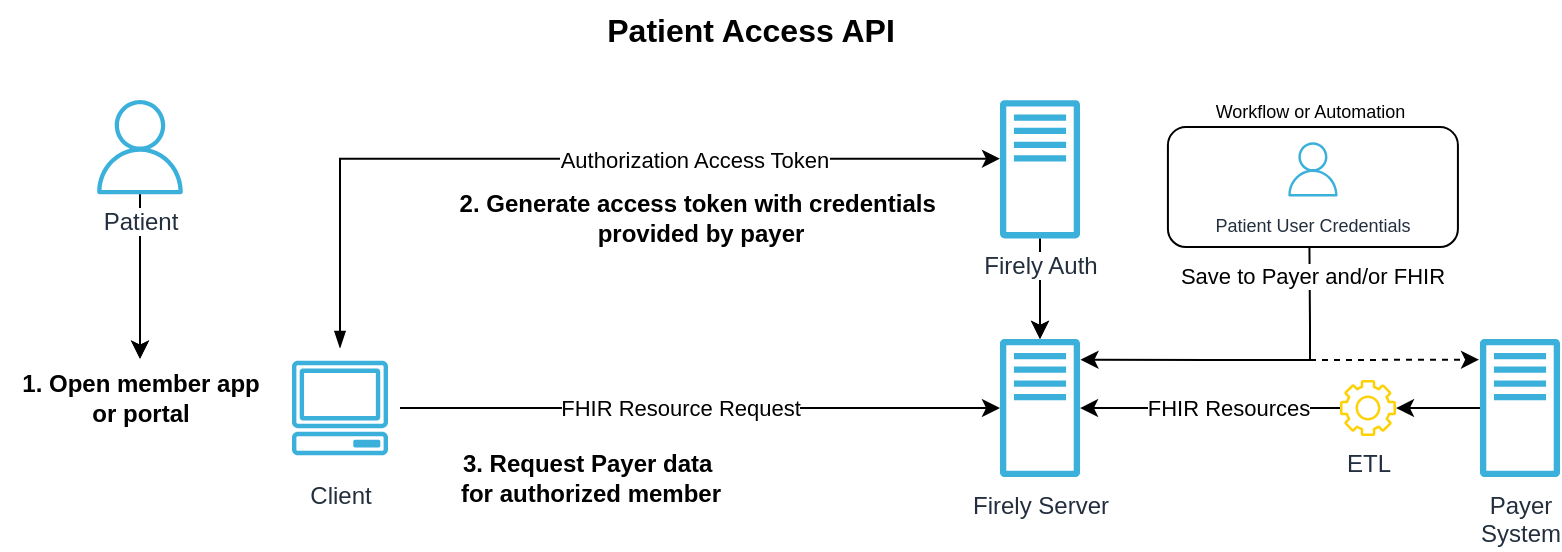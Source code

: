 <mxfile version="24.5.3" type="device">
  <diagram name="Page-1" id="y6lvZDk6rU4Od-lHuOss">
    <mxGraphModel dx="1418" dy="838" grid="1" gridSize="10" guides="1" tooltips="1" connect="1" arrows="1" fold="1" page="1" pageScale="1" pageWidth="850" pageHeight="1100" math="0" shadow="0">
      <root>
        <mxCell id="0" />
        <mxCell id="1" parent="0" />
        <mxCell id="f-WqfHEvelRgf-94rUis-10" value="" style="edgeStyle=orthogonalEdgeStyle;rounded=0;orthogonalLoop=1;jettySize=auto;html=1;" parent="1" source="f-WqfHEvelRgf-94rUis-4" target="BN2SjDVVjFLFMzwL6X5X-1" edge="1">
          <mxGeometry relative="1" as="geometry" />
        </mxCell>
        <mxCell id="BN2SjDVVjFLFMzwL6X5X-1" value="&lt;div&gt;Firely Server&lt;/div&gt;" style="sketch=0;outlineConnect=0;fontColor=#232F3E;gradientColor=none;fillColor=#3AB0DB;strokeColor=none;dashed=0;verticalLabelPosition=bottom;verticalAlign=top;align=center;html=1;fontSize=12;fontStyle=0;aspect=fixed;pointerEvents=1;shape=mxgraph.aws4.traditional_server;" parent="1" vertex="1">
          <mxGeometry x="535" y="179.34" width="40" height="69.34" as="geometry" />
        </mxCell>
        <mxCell id="BN2SjDVVjFLFMzwL6X5X-17" style="edgeStyle=orthogonalEdgeStyle;rounded=0;orthogonalLoop=1;jettySize=auto;html=1;" parent="1" source="f-WqfHEvelRgf-94rUis-3" target="BN2SjDVVjFLFMzwL6X5X-15" edge="1">
          <mxGeometry relative="1" as="geometry">
            <mxPoint x="745" y="222.74" as="sourcePoint" />
          </mxGeometry>
        </mxCell>
        <mxCell id="BN2SjDVVjFLFMzwL6X5X-22" style="edgeStyle=orthogonalEdgeStyle;rounded=0;orthogonalLoop=1;jettySize=auto;html=1;" parent="1" source="BN2SjDVVjFLFMzwL6X5X-15" target="BN2SjDVVjFLFMzwL6X5X-1" edge="1">
          <mxGeometry relative="1" as="geometry" />
        </mxCell>
        <mxCell id="BN2SjDVVjFLFMzwL6X5X-26" value="&lt;div&gt;FHIR Resources&lt;br&gt;&lt;/div&gt;" style="edgeLabel;html=1;align=center;verticalAlign=middle;resizable=0;points=[];" parent="BN2SjDVVjFLFMzwL6X5X-22" vertex="1" connectable="0">
          <mxGeometry x="-0.203" y="2" relative="1" as="geometry">
            <mxPoint x="-4" y="-2" as="offset" />
          </mxGeometry>
        </mxCell>
        <mxCell id="BN2SjDVVjFLFMzwL6X5X-15" value="ETL" style="sketch=0;outlineConnect=0;fontColor=#232F3E;gradientColor=none;fillColor=#FDD106;strokeColor=none;dashed=0;verticalLabelPosition=bottom;verticalAlign=top;align=center;html=1;fontSize=12;fontStyle=0;aspect=fixed;pointerEvents=1;shape=mxgraph.aws4.gear;labelPosition=center;labelBackgroundColor=default;" parent="1" vertex="1">
          <mxGeometry x="705" y="200.01" width="28" height="28" as="geometry" />
        </mxCell>
        <mxCell id="f-WqfHEvelRgf-94rUis-8" style="edgeStyle=orthogonalEdgeStyle;rounded=0;orthogonalLoop=1;jettySize=auto;html=1;startArrow=blockThin;startFill=1;" parent="1" source="BN2SjDVVjFLFMzwL6X5X-27" target="f-WqfHEvelRgf-94rUis-4" edge="1">
          <mxGeometry relative="1" as="geometry">
            <Array as="points">
              <mxPoint x="205" y="89.34" />
            </Array>
          </mxGeometry>
        </mxCell>
        <mxCell id="f-WqfHEvelRgf-94rUis-9" value="Authorization Access Token" style="edgeLabel;html=1;align=center;verticalAlign=middle;resizable=0;points=[];" parent="f-WqfHEvelRgf-94rUis-8" vertex="1" connectable="0">
          <mxGeometry x="0.067" relative="1" as="geometry">
            <mxPoint x="45" as="offset" />
          </mxGeometry>
        </mxCell>
        <mxCell id="2KoBt-_6JlXhEidMVGFi-3" value="" style="rounded=0;orthogonalLoop=1;jettySize=auto;html=1;" edge="1" parent="1" source="BN2SjDVVjFLFMzwL6X5X-27" target="BN2SjDVVjFLFMzwL6X5X-1">
          <mxGeometry relative="1" as="geometry">
            <mxPoint x="235" y="209.312" as="sourcePoint" />
            <mxPoint x="535" y="218.715" as="targetPoint" />
          </mxGeometry>
        </mxCell>
        <mxCell id="2KoBt-_6JlXhEidMVGFi-5" value="FHIR Resource Request" style="edgeLabel;html=1;align=center;verticalAlign=middle;resizable=0;points=[];" vertex="1" connectable="0" parent="2KoBt-_6JlXhEidMVGFi-3">
          <mxGeometry x="-0.139" y="-2" relative="1" as="geometry">
            <mxPoint x="11" y="-2" as="offset" />
          </mxGeometry>
        </mxCell>
        <mxCell id="BN2SjDVVjFLFMzwL6X5X-27" value="Client" style="sketch=0;outlineConnect=0;fontColor=#232F3E;gradientColor=none;strokeColor=#3AB0DB;fillColor=#ffffff;dashed=0;verticalLabelPosition=bottom;verticalAlign=top;align=center;html=1;fontSize=12;fontStyle=0;aspect=fixed;shape=mxgraph.aws4.resourceIcon;resIcon=mxgraph.aws4.client;labelPosition=center;labelBackgroundColor=default;" parent="1" vertex="1">
          <mxGeometry x="175" y="184.01" width="60" height="60" as="geometry" />
        </mxCell>
        <mxCell id="f-WqfHEvelRgf-94rUis-3" value="Payer&lt;br&gt;System" style="sketch=0;outlineConnect=0;fontColor=#232F3E;gradientColor=none;fillColor=#3AB0DB;strokeColor=none;dashed=0;verticalLabelPosition=bottom;verticalAlign=top;align=center;html=1;fontSize=12;fontStyle=0;aspect=fixed;pointerEvents=1;shape=mxgraph.aws4.traditional_server;" parent="1" vertex="1">
          <mxGeometry x="775" y="179.34" width="40" height="69.34" as="geometry" />
        </mxCell>
        <mxCell id="f-WqfHEvelRgf-94rUis-7" value="" style="edgeStyle=orthogonalEdgeStyle;rounded=0;orthogonalLoop=1;jettySize=auto;html=1;" parent="1" source="f-WqfHEvelRgf-94rUis-4" target="BN2SjDVVjFLFMzwL6X5X-1" edge="1">
          <mxGeometry relative="1" as="geometry" />
        </mxCell>
        <mxCell id="f-WqfHEvelRgf-94rUis-4" value="&lt;div&gt;Firely Auth&lt;/div&gt;" style="sketch=0;outlineConnect=0;fontColor=#232F3E;gradientColor=none;fillColor=#3AB0DB;strokeColor=none;dashed=0;verticalLabelPosition=bottom;verticalAlign=top;align=center;html=1;fontSize=12;fontStyle=0;aspect=fixed;pointerEvents=1;shape=mxgraph.aws4.traditional_server;labelBackgroundColor=default;" parent="1" vertex="1">
          <mxGeometry x="535" y="60" width="40" height="69.34" as="geometry" />
        </mxCell>
        <mxCell id="f-WqfHEvelRgf-94rUis-11" value="1. Open member app&lt;div&gt;&lt;div&gt;&lt;span style=&quot;background-color: initial;&quot;&gt;or portal&lt;/span&gt;&lt;/div&gt;&lt;/div&gt;" style="text;html=1;align=center;verticalAlign=middle;resizable=0;points=[];autosize=1;strokeColor=none;fillColor=default;fontStyle=1" parent="1" vertex="1">
          <mxGeometry x="35" y="189.34" width="140" height="40" as="geometry" />
        </mxCell>
        <mxCell id="f-WqfHEvelRgf-94rUis-12" value="&lt;b&gt;2. Generate access token&amp;nbsp;&lt;/b&gt;&lt;b style=&quot;background-color: initial;&quot;&gt;with credentials&amp;nbsp;&lt;/b&gt;&lt;div&gt;&lt;b style=&quot;background-color: initial;&quot;&gt;provided by payer&lt;/b&gt;&lt;/div&gt;" style="text;html=1;align=center;verticalAlign=middle;resizable=0;points=[];autosize=1;strokeColor=none;fillColor=default;" parent="1" vertex="1">
          <mxGeometry x="255" y="99.34" width="260" height="40" as="geometry" />
        </mxCell>
        <mxCell id="2KoBt-_6JlXhEidMVGFi-4" value="&lt;b&gt;3. Request Payer data&amp;nbsp;&lt;/b&gt;&lt;div&gt;&lt;b&gt;for authorized member&lt;/b&gt;&lt;/div&gt;" style="text;html=1;align=center;verticalAlign=middle;resizable=0;points=[];autosize=1;strokeColor=none;fillColor=default;" vertex="1" parent="1">
          <mxGeometry x="255" y="229.34" width="150" height="40" as="geometry" />
        </mxCell>
        <mxCell id="2KoBt-_6JlXhEidMVGFi-7" value="&lt;font style=&quot;font-size: 16px;&quot;&gt;Patient Access API&lt;/font&gt;" style="text;html=1;align=center;verticalAlign=middle;resizable=0;points=[];autosize=1;strokeColor=none;fillColor=none;fontStyle=1" vertex="1" parent="1">
          <mxGeometry x="330" y="10" width="160" height="30" as="geometry" />
        </mxCell>
        <mxCell id="2KoBt-_6JlXhEidMVGFi-19" value="&lt;font style=&quot;font-size: 9px;&quot;&gt;Workflow or Automation&amp;nbsp;&lt;br&gt;&lt;/font&gt;" style="rounded=1;whiteSpace=wrap;html=1;labelPosition=center;verticalLabelPosition=top;align=center;verticalAlign=bottom;" vertex="1" parent="1">
          <mxGeometry x="618.96" y="73.54" width="145" height="60" as="geometry" />
        </mxCell>
        <mxCell id="2KoBt-_6JlXhEidMVGFi-21" value="&lt;font style=&quot;font-size: 9px;&quot;&gt;&lt;font style=&quot;font-size: 9px;&quot;&gt;Patient User&amp;nbsp;&lt;/font&gt;&lt;span style=&quot;background-color: initial;&quot;&gt;Credentials&lt;/span&gt;&lt;/font&gt;" style="sketch=0;outlineConnect=0;fontColor=#232F3E;gradientColor=none;fillColor=#3AB0DB;strokeColor=none;dashed=0;verticalLabelPosition=bottom;verticalAlign=top;align=center;html=1;fontSize=12;fontStyle=0;aspect=fixed;pointerEvents=1;shape=mxgraph.aws4.user;" vertex="1" parent="1">
          <mxGeometry x="677.92" y="81.13" width="27.08" height="27.08" as="geometry" />
        </mxCell>
        <mxCell id="2KoBt-_6JlXhEidMVGFi-23" value="" style="endArrow=classic;html=1;rounded=0;exitX=0.488;exitY=1.001;exitDx=0;exitDy=0;exitPerimeter=0;entryX=1.006;entryY=0.15;entryDx=0;entryDy=0;entryPerimeter=0;" edge="1" parent="1" source="2KoBt-_6JlXhEidMVGFi-19" target="BN2SjDVVjFLFMzwL6X5X-1">
          <mxGeometry width="50" height="50" relative="1" as="geometry">
            <mxPoint x="690" y="145.57" as="sourcePoint" />
            <mxPoint x="580" y="190" as="targetPoint" />
            <Array as="points">
              <mxPoint x="690" y="173.57" />
              <mxPoint x="690" y="190" />
              <mxPoint x="640" y="190" />
            </Array>
          </mxGeometry>
        </mxCell>
        <mxCell id="2KoBt-_6JlXhEidMVGFi-24" value="Save to Payer and/or FHIR" style="edgeLabel;html=1;align=center;verticalAlign=middle;resizable=0;points=[];" vertex="1" connectable="0" parent="2KoBt-_6JlXhEidMVGFi-23">
          <mxGeometry x="-0.829" y="1" relative="1" as="geometry">
            <mxPoint as="offset" />
          </mxGeometry>
        </mxCell>
        <mxCell id="2KoBt-_6JlXhEidMVGFi-25" value="" style="endArrow=classic;html=1;rounded=0;dashed=1;entryX=-0.012;entryY=0.15;entryDx=0;entryDy=0;entryPerimeter=0;" edge="1" parent="1" target="f-WqfHEvelRgf-94rUis-3">
          <mxGeometry width="50" height="50" relative="1" as="geometry">
            <mxPoint x="690" y="190" as="sourcePoint" />
            <mxPoint x="800" y="183.319" as="targetPoint" />
          </mxGeometry>
        </mxCell>
        <mxCell id="2KoBt-_6JlXhEidMVGFi-27" value="" style="edgeStyle=orthogonalEdgeStyle;rounded=0;orthogonalLoop=1;jettySize=auto;html=1;" edge="1" parent="1" source="2KoBt-_6JlXhEidMVGFi-26" target="f-WqfHEvelRgf-94rUis-11">
          <mxGeometry relative="1" as="geometry" />
        </mxCell>
        <mxCell id="2KoBt-_6JlXhEidMVGFi-28" value="" style="edgeStyle=orthogonalEdgeStyle;rounded=0;orthogonalLoop=1;jettySize=auto;html=1;" edge="1" parent="1" source="2KoBt-_6JlXhEidMVGFi-26" target="f-WqfHEvelRgf-94rUis-11">
          <mxGeometry relative="1" as="geometry" />
        </mxCell>
        <mxCell id="2KoBt-_6JlXhEidMVGFi-26" value="&lt;font style=&quot;font-size: 12px;&quot;&gt;Patient&lt;/font&gt;" style="sketch=0;outlineConnect=0;fontColor=#232F3E;gradientColor=none;fillColor=#3AB0DB;strokeColor=none;dashed=0;verticalLabelPosition=bottom;verticalAlign=top;align=center;html=1;fontSize=12;fontStyle=0;aspect=fixed;pointerEvents=1;shape=mxgraph.aws4.user;labelBackgroundColor=default;" vertex="1" parent="1">
          <mxGeometry x="81.46" y="60.0" width="47.08" height="47.08" as="geometry" />
        </mxCell>
      </root>
    </mxGraphModel>
  </diagram>
</mxfile>
